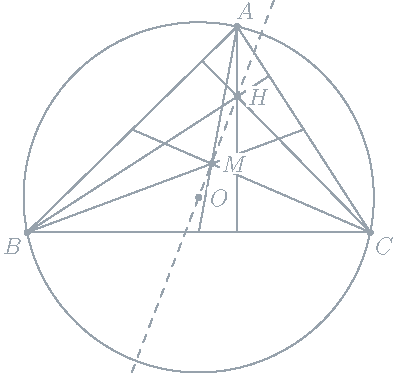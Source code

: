 import geometry;
size(7cm);

pen penColor = rgb("98a3ad");


triangle t = triangleabc(5, 6, 7);

point A = t.C;
point B = t.A;
point C = t.B;

circle w = circle(t);

point O = w.C;
point H = orthocentercenter(t);
point M = centroid(t);

point A1 = midpoint(segment(C, B));
point C1 = midpoint(segment(A, B));
point B1 = midpoint(segment(C, A));

point Ha = intersectionpoint(line(A, H), line(B, C));
point Hb = intersectionpoint(line(B, H), line(A, C));
point Hc = intersectionpoint(line(C, H), line(B, A));

//draw 

draw(t, penColor);

dot("$A$", A, N+E*0.5, fontsize(12) + penColor);
dot("$B$", B, SW, fontsize(12) + penColor);
dot("$C$", C, SE, fontsize(12) + penColor);



draw(line(O, H), penColor+dashed);

draw(w, penColor);

draw(segment(A, A1), penColor);
draw(segment(C, C1), penColor);
draw(segment(B, B1), penColor);

draw(segment(A, Ha), penColor);
draw(segment(C, Hc), penColor);
draw(segment(B, Hb), penColor);


dot(Label("$M$", UnFill), M, E*1.5, fontsize(12) + penColor);
dot(Label("$O$", UnFill), O, E*1.5, fontsize(12) + penColor);
dot(Label("$H$", UnFill), H, E*1.5, fontsize(12) + penColor);
